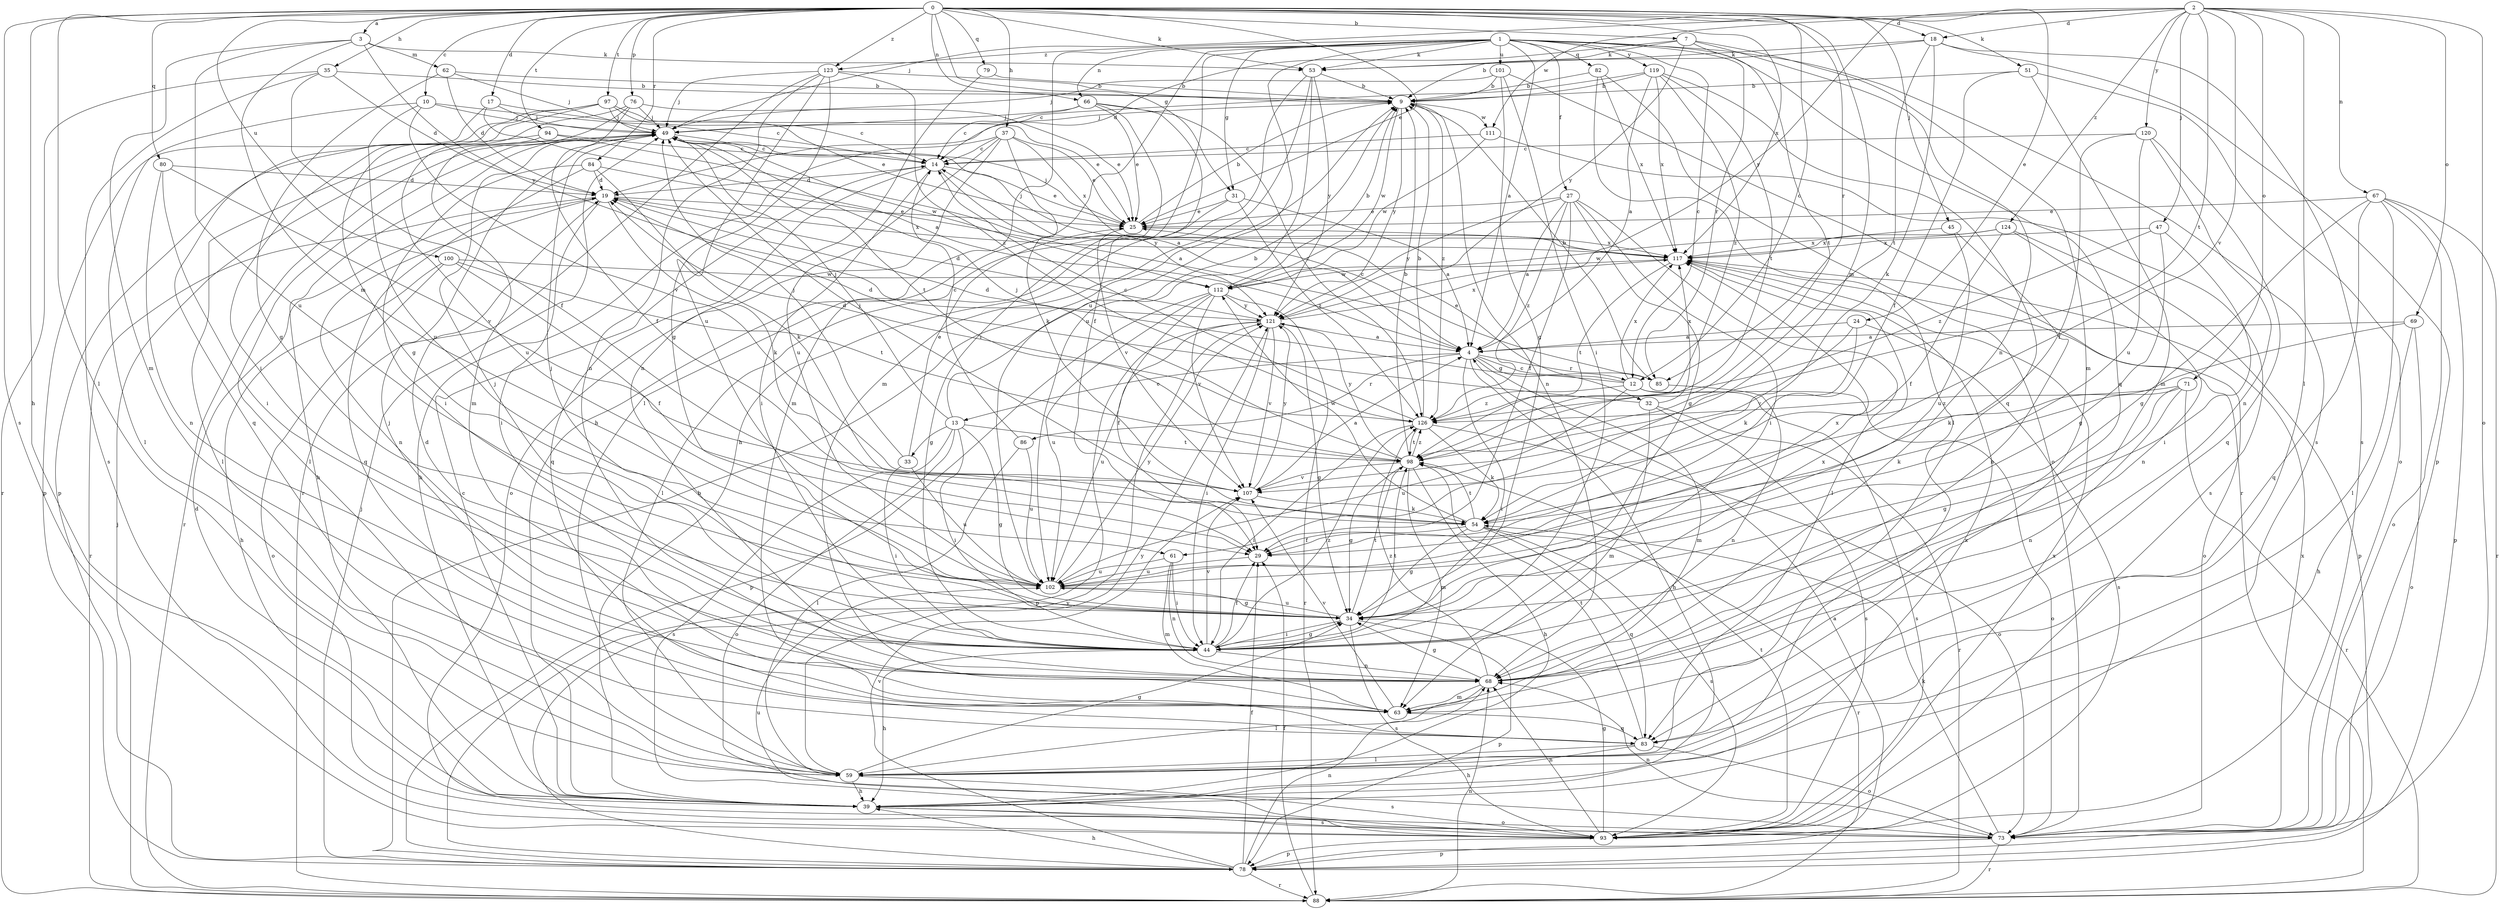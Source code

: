 strict digraph  {
0;
1;
2;
3;
4;
7;
9;
10;
12;
13;
14;
17;
18;
19;
24;
25;
27;
29;
31;
32;
33;
34;
35;
37;
39;
44;
45;
47;
49;
51;
53;
54;
59;
61;
62;
63;
66;
67;
68;
69;
71;
73;
76;
78;
79;
80;
82;
83;
84;
85;
86;
88;
93;
94;
97;
98;
100;
101;
102;
107;
111;
112;
117;
119;
120;
121;
123;
124;
126;
0 -> 3  [label=a];
0 -> 7  [label=b];
0 -> 10  [label=c];
0 -> 12  [label=c];
0 -> 17  [label=d];
0 -> 18  [label=d];
0 -> 24  [label=e];
0 -> 25  [label=e];
0 -> 31  [label=g];
0 -> 35  [label=h];
0 -> 37  [label=h];
0 -> 39  [label=h];
0 -> 45  [label=j];
0 -> 51  [label=k];
0 -> 53  [label=k];
0 -> 59  [label=l];
0 -> 61  [label=m];
0 -> 66  [label=n];
0 -> 76  [label=p];
0 -> 79  [label=q];
0 -> 80  [label=q];
0 -> 84  [label=r];
0 -> 85  [label=r];
0 -> 93  [label=s];
0 -> 94  [label=t];
0 -> 97  [label=t];
0 -> 100  [label=u];
0 -> 117  [label=x];
0 -> 123  [label=z];
1 -> 4  [label=a];
1 -> 12  [label=c];
1 -> 27  [label=f];
1 -> 31  [label=g];
1 -> 39  [label=h];
1 -> 44  [label=i];
1 -> 53  [label=k];
1 -> 59  [label=l];
1 -> 66  [label=n];
1 -> 82  [label=q];
1 -> 83  [label=q];
1 -> 85  [label=r];
1 -> 93  [label=s];
1 -> 101  [label=u];
1 -> 102  [label=u];
1 -> 119  [label=y];
1 -> 123  [label=z];
2 -> 18  [label=d];
2 -> 47  [label=j];
2 -> 49  [label=j];
2 -> 59  [label=l];
2 -> 67  [label=n];
2 -> 69  [label=o];
2 -> 71  [label=o];
2 -> 73  [label=o];
2 -> 98  [label=t];
2 -> 107  [label=v];
2 -> 111  [label=w];
2 -> 120  [label=y];
2 -> 121  [label=y];
2 -> 124  [label=z];
3 -> 53  [label=k];
3 -> 61  [label=m];
3 -> 62  [label=m];
3 -> 63  [label=m];
3 -> 102  [label=u];
3 -> 121  [label=y];
4 -> 12  [label=c];
4 -> 13  [label=c];
4 -> 32  [label=g];
4 -> 39  [label=h];
4 -> 44  [label=i];
4 -> 63  [label=m];
4 -> 85  [label=r];
4 -> 86  [label=r];
7 -> 19  [label=d];
7 -> 53  [label=k];
7 -> 63  [label=m];
7 -> 68  [label=n];
7 -> 98  [label=t];
7 -> 121  [label=y];
9 -> 49  [label=j];
9 -> 68  [label=n];
9 -> 111  [label=w];
9 -> 112  [label=w];
9 -> 121  [label=y];
9 -> 126  [label=z];
10 -> 14  [label=c];
10 -> 49  [label=j];
10 -> 59  [label=l];
10 -> 102  [label=u];
10 -> 107  [label=v];
12 -> 19  [label=d];
12 -> 25  [label=e];
12 -> 73  [label=o];
12 -> 93  [label=s];
12 -> 102  [label=u];
12 -> 117  [label=x];
12 -> 126  [label=z];
13 -> 9  [label=b];
13 -> 33  [label=g];
13 -> 34  [label=g];
13 -> 44  [label=i];
13 -> 49  [label=j];
13 -> 73  [label=o];
13 -> 93  [label=s];
13 -> 98  [label=t];
14 -> 19  [label=d];
14 -> 25  [label=e];
14 -> 44  [label=i];
14 -> 83  [label=q];
14 -> 121  [label=y];
17 -> 4  [label=a];
17 -> 25  [label=e];
17 -> 49  [label=j];
17 -> 78  [label=p];
18 -> 9  [label=b];
18 -> 53  [label=k];
18 -> 54  [label=k];
18 -> 78  [label=p];
18 -> 93  [label=s];
18 -> 98  [label=t];
19 -> 25  [label=e];
19 -> 44  [label=i];
19 -> 54  [label=k];
19 -> 68  [label=n];
19 -> 88  [label=r];
19 -> 117  [label=x];
24 -> 4  [label=a];
24 -> 54  [label=k];
24 -> 93  [label=s];
24 -> 107  [label=v];
25 -> 9  [label=b];
25 -> 49  [label=j];
25 -> 107  [label=v];
25 -> 117  [label=x];
27 -> 4  [label=a];
27 -> 25  [label=e];
27 -> 29  [label=f];
27 -> 34  [label=g];
27 -> 44  [label=i];
27 -> 59  [label=l];
27 -> 121  [label=y];
27 -> 126  [label=z];
29 -> 102  [label=u];
31 -> 4  [label=a];
31 -> 25  [label=e];
31 -> 59  [label=l];
31 -> 126  [label=z];
32 -> 19  [label=d];
32 -> 63  [label=m];
32 -> 88  [label=r];
32 -> 93  [label=s];
32 -> 117  [label=x];
33 -> 25  [label=e];
33 -> 44  [label=i];
33 -> 49  [label=j];
33 -> 102  [label=u];
34 -> 44  [label=i];
34 -> 49  [label=j];
34 -> 78  [label=p];
34 -> 93  [label=s];
34 -> 98  [label=t];
34 -> 102  [label=u];
35 -> 9  [label=b];
35 -> 19  [label=d];
35 -> 29  [label=f];
35 -> 88  [label=r];
35 -> 93  [label=s];
37 -> 14  [label=c];
37 -> 25  [label=e];
37 -> 39  [label=h];
37 -> 54  [label=k];
37 -> 73  [label=o];
37 -> 102  [label=u];
37 -> 117  [label=x];
39 -> 14  [label=c];
39 -> 19  [label=d];
39 -> 73  [label=o];
39 -> 93  [label=s];
39 -> 117  [label=x];
44 -> 29  [label=f];
44 -> 34  [label=g];
44 -> 39  [label=h];
44 -> 49  [label=j];
44 -> 68  [label=n];
44 -> 98  [label=t];
44 -> 107  [label=v];
44 -> 117  [label=x];
44 -> 126  [label=z];
45 -> 68  [label=n];
45 -> 102  [label=u];
45 -> 117  [label=x];
47 -> 34  [label=g];
47 -> 44  [label=i];
47 -> 117  [label=x];
47 -> 126  [label=z];
49 -> 14  [label=c];
49 -> 39  [label=h];
49 -> 59  [label=l];
49 -> 88  [label=r];
49 -> 98  [label=t];
49 -> 112  [label=w];
51 -> 9  [label=b];
51 -> 29  [label=f];
51 -> 63  [label=m];
51 -> 73  [label=o];
53 -> 9  [label=b];
53 -> 39  [label=h];
53 -> 63  [label=m];
53 -> 102  [label=u];
53 -> 121  [label=y];
54 -> 29  [label=f];
54 -> 34  [label=g];
54 -> 83  [label=q];
54 -> 88  [label=r];
54 -> 93  [label=s];
54 -> 98  [label=t];
54 -> 112  [label=w];
59 -> 34  [label=g];
59 -> 39  [label=h];
59 -> 93  [label=s];
59 -> 121  [label=y];
61 -> 44  [label=i];
61 -> 63  [label=m];
61 -> 68  [label=n];
61 -> 102  [label=u];
62 -> 9  [label=b];
62 -> 19  [label=d];
62 -> 34  [label=g];
62 -> 49  [label=j];
63 -> 49  [label=j];
63 -> 83  [label=q];
63 -> 107  [label=v];
66 -> 14  [label=c];
66 -> 25  [label=e];
66 -> 29  [label=f];
66 -> 49  [label=j];
66 -> 63  [label=m];
66 -> 126  [label=z];
67 -> 25  [label=e];
67 -> 34  [label=g];
67 -> 59  [label=l];
67 -> 73  [label=o];
67 -> 78  [label=p];
67 -> 83  [label=q];
67 -> 88  [label=r];
68 -> 19  [label=d];
68 -> 34  [label=g];
68 -> 59  [label=l];
68 -> 63  [label=m];
68 -> 126  [label=z];
69 -> 4  [label=a];
69 -> 39  [label=h];
69 -> 54  [label=k];
69 -> 73  [label=o];
71 -> 34  [label=g];
71 -> 54  [label=k];
71 -> 68  [label=n];
71 -> 88  [label=r];
71 -> 126  [label=z];
73 -> 54  [label=k];
73 -> 68  [label=n];
73 -> 78  [label=p];
73 -> 88  [label=r];
73 -> 117  [label=x];
76 -> 25  [label=e];
76 -> 29  [label=f];
76 -> 34  [label=g];
76 -> 49  [label=j];
76 -> 63  [label=m];
78 -> 4  [label=a];
78 -> 9  [label=b];
78 -> 29  [label=f];
78 -> 39  [label=h];
78 -> 49  [label=j];
78 -> 68  [label=n];
78 -> 88  [label=r];
78 -> 107  [label=v];
78 -> 121  [label=y];
79 -> 9  [label=b];
79 -> 68  [label=n];
80 -> 19  [label=d];
80 -> 44  [label=i];
80 -> 68  [label=n];
80 -> 107  [label=v];
82 -> 9  [label=b];
82 -> 59  [label=l];
82 -> 73  [label=o];
82 -> 117  [label=x];
83 -> 39  [label=h];
83 -> 59  [label=l];
83 -> 73  [label=o];
83 -> 98  [label=t];
84 -> 4  [label=a];
84 -> 19  [label=d];
84 -> 44  [label=i];
84 -> 54  [label=k];
84 -> 83  [label=q];
85 -> 9  [label=b];
85 -> 14  [label=c];
85 -> 68  [label=n];
86 -> 14  [label=c];
86 -> 59  [label=l];
86 -> 102  [label=u];
88 -> 29  [label=f];
88 -> 49  [label=j];
88 -> 68  [label=n];
93 -> 34  [label=g];
93 -> 68  [label=n];
93 -> 78  [label=p];
93 -> 98  [label=t];
93 -> 102  [label=u];
93 -> 117  [label=x];
94 -> 4  [label=a];
94 -> 14  [label=c];
94 -> 59  [label=l];
94 -> 102  [label=u];
97 -> 14  [label=c];
97 -> 25  [label=e];
97 -> 44  [label=i];
97 -> 49  [label=j];
97 -> 78  [label=p];
97 -> 83  [label=q];
98 -> 9  [label=b];
98 -> 34  [label=g];
98 -> 39  [label=h];
98 -> 49  [label=j];
98 -> 63  [label=m];
98 -> 107  [label=v];
98 -> 121  [label=y];
98 -> 126  [label=z];
100 -> 29  [label=f];
100 -> 39  [label=h];
100 -> 73  [label=o];
100 -> 98  [label=t];
100 -> 112  [label=w];
101 -> 9  [label=b];
101 -> 34  [label=g];
101 -> 44  [label=i];
101 -> 49  [label=j];
101 -> 88  [label=r];
102 -> 34  [label=g];
102 -> 117  [label=x];
102 -> 121  [label=y];
107 -> 4  [label=a];
107 -> 49  [label=j];
107 -> 54  [label=k];
107 -> 121  [label=y];
111 -> 14  [label=c];
111 -> 93  [label=s];
111 -> 112  [label=w];
112 -> 9  [label=b];
112 -> 29  [label=f];
112 -> 78  [label=p];
112 -> 88  [label=r];
112 -> 102  [label=u];
112 -> 107  [label=v];
112 -> 121  [label=y];
117 -> 49  [label=j];
117 -> 73  [label=o];
117 -> 98  [label=t];
117 -> 112  [label=w];
119 -> 4  [label=a];
119 -> 9  [label=b];
119 -> 14  [label=c];
119 -> 83  [label=q];
119 -> 98  [label=t];
119 -> 117  [label=x];
119 -> 126  [label=z];
120 -> 14  [label=c];
120 -> 29  [label=f];
120 -> 68  [label=n];
120 -> 83  [label=q];
120 -> 102  [label=u];
121 -> 4  [label=a];
121 -> 19  [label=d];
121 -> 34  [label=g];
121 -> 44  [label=i];
121 -> 78  [label=p];
121 -> 102  [label=u];
121 -> 107  [label=v];
121 -> 117  [label=x];
123 -> 9  [label=b];
123 -> 34  [label=g];
123 -> 49  [label=j];
123 -> 68  [label=n];
123 -> 88  [label=r];
123 -> 102  [label=u];
123 -> 126  [label=z];
124 -> 29  [label=f];
124 -> 68  [label=n];
124 -> 78  [label=p];
124 -> 112  [label=w];
124 -> 117  [label=x];
126 -> 9  [label=b];
126 -> 14  [label=c];
126 -> 19  [label=d];
126 -> 44  [label=i];
126 -> 54  [label=k];
126 -> 73  [label=o];
126 -> 98  [label=t];
}
